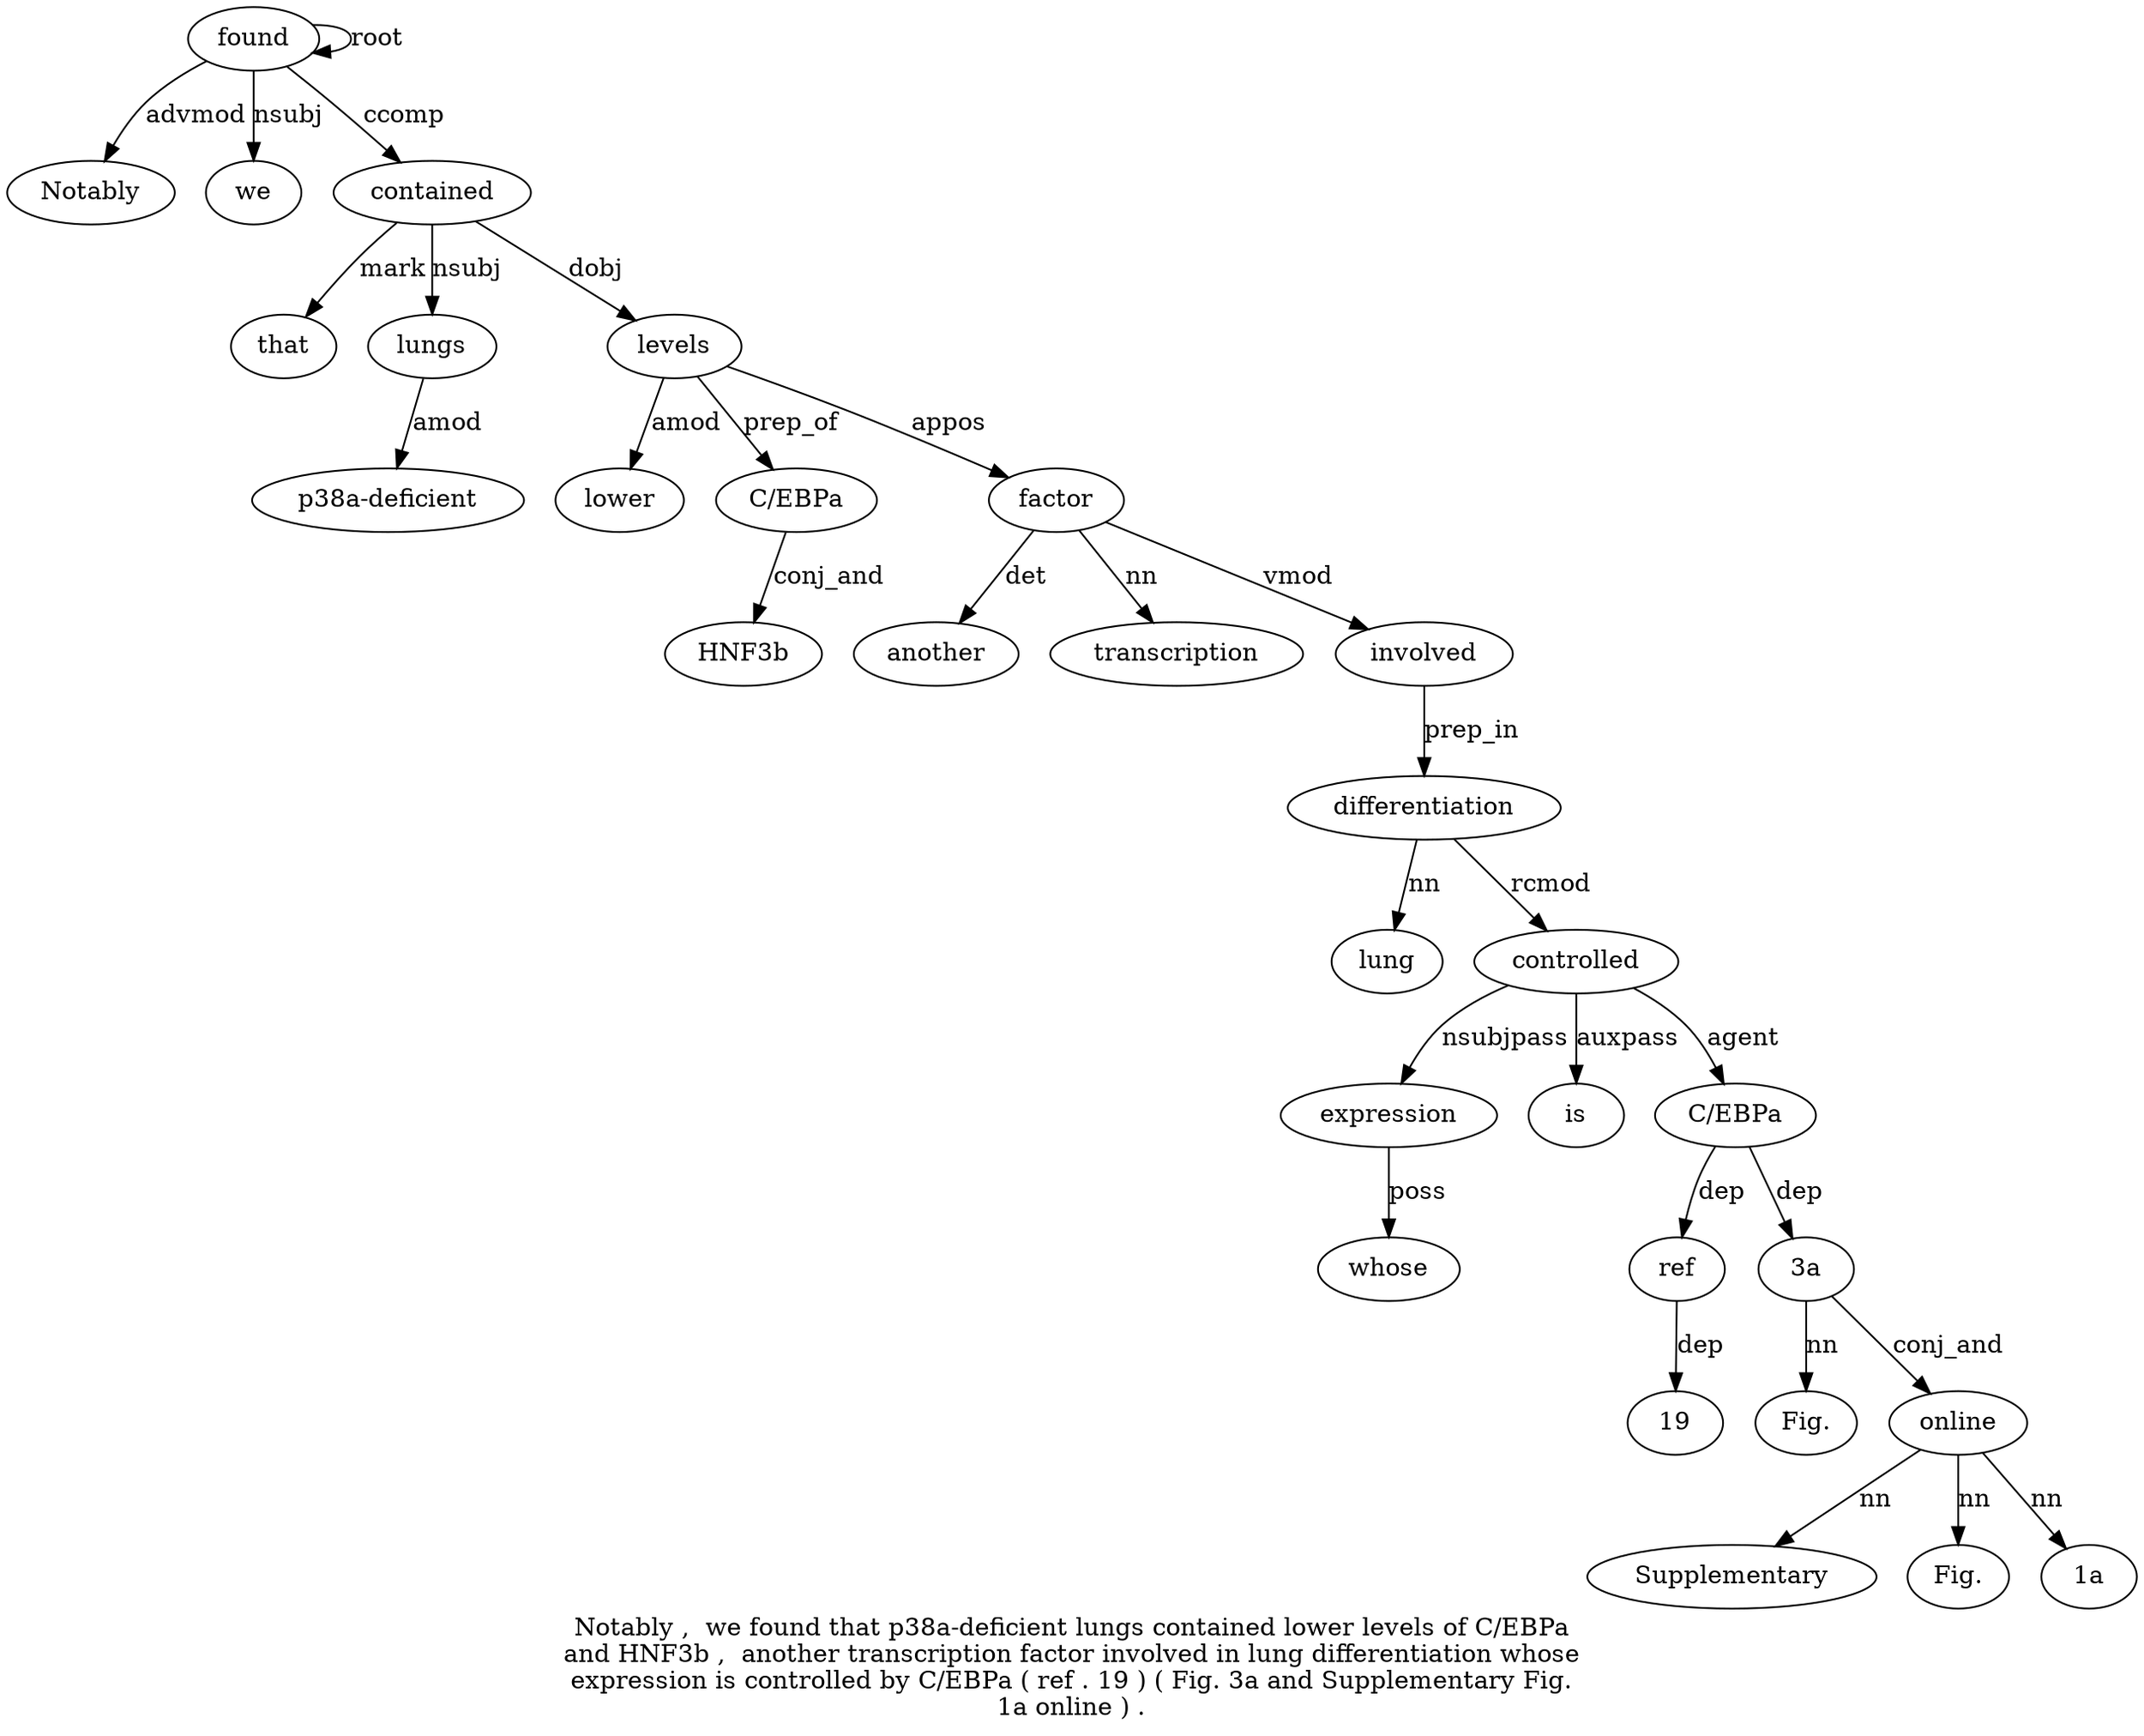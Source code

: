 digraph "Notably ,  we found that p38a-deficient lungs contained lower levels of C/EBPa and HNF3b ,  another transcription factor involved in lung differentiation whose expression is controlled by C/EBPa ( ref . 19 ) ( Fig. 3a and Supplementary Fig. 1a online ) ." {
label="Notably ,  we found that p38a-deficient lungs contained lower levels of C/EBPa
and HNF3b ,  another transcription factor involved in lung differentiation whose
expression is controlled by C/EBPa ( ref . 19 ) ( Fig. 3a and Supplementary Fig.
1a online ) .";
found4 [style=filled, fillcolor=white, label=found];
Notably1 [style=filled, fillcolor=white, label=Notably];
found4 -> Notably1  [label=advmod];
we3 [style=filled, fillcolor=white, label=we];
found4 -> we3  [label=nsubj];
found4 -> found4  [label=root];
contained8 [style=filled, fillcolor=white, label=contained];
that5 [style=filled, fillcolor=white, label=that];
contained8 -> that5  [label=mark];
lungs7 [style=filled, fillcolor=white, label=lungs];
"p38a-deficient6" [style=filled, fillcolor=white, label="p38a-deficient"];
lungs7 -> "p38a-deficient6"  [label=amod];
contained8 -> lungs7  [label=nsubj];
found4 -> contained8  [label=ccomp];
levels10 [style=filled, fillcolor=white, label=levels];
lower9 [style=filled, fillcolor=white, label=lower];
levels10 -> lower9  [label=amod];
contained8 -> levels10  [label=dobj];
"C/EBPa12" [style=filled, fillcolor=white, label="C/EBPa"];
levels10 -> "C/EBPa12"  [label=prep_of];
HNF3b14 [style=filled, fillcolor=white, label=HNF3b];
"C/EBPa12" -> HNF3b14  [label=conj_and];
factor18 [style=filled, fillcolor=white, label=factor];
another16 [style=filled, fillcolor=white, label=another];
factor18 -> another16  [label=det];
transcription17 [style=filled, fillcolor=white, label=transcription];
factor18 -> transcription17  [label=nn];
levels10 -> factor18  [label=appos];
involved19 [style=filled, fillcolor=white, label=involved];
factor18 -> involved19  [label=vmod];
differentiation22 [style=filled, fillcolor=white, label=differentiation];
lung21 [style=filled, fillcolor=white, label=lung];
differentiation22 -> lung21  [label=nn];
involved19 -> differentiation22  [label=prep_in];
expression24 [style=filled, fillcolor=white, label=expression];
whose23 [style=filled, fillcolor=white, label=whose];
expression24 -> whose23  [label=poss];
controlled26 [style=filled, fillcolor=white, label=controlled];
controlled26 -> expression24  [label=nsubjpass];
is25 [style=filled, fillcolor=white, label=is];
controlled26 -> is25  [label=auxpass];
differentiation22 -> controlled26  [label=rcmod];
"C/EBPa28" [style=filled, fillcolor=white, label="C/EBPa"];
controlled26 -> "C/EBPa28"  [label=agent];
ref30 [style=filled, fillcolor=white, label=ref];
"C/EBPa28" -> ref30  [label=dep];
1932 [style=filled, fillcolor=white, label=19];
ref30 -> 1932  [label=dep];
"3a36" [style=filled, fillcolor=white, label="3a"];
"Fig.35" [style=filled, fillcolor=white, label="Fig."];
"3a36" -> "Fig.35"  [label=nn];
"C/EBPa28" -> "3a36"  [label=dep];
online41 [style=filled, fillcolor=white, label=online];
Supplementary38 [style=filled, fillcolor=white, label=Supplementary];
online41 -> Supplementary38  [label=nn];
"Fig.39" [style=filled, fillcolor=white, label="Fig."];
online41 -> "Fig.39"  [label=nn];
"1a40" [style=filled, fillcolor=white, label="1a"];
online41 -> "1a40"  [label=nn];
"3a36" -> online41  [label=conj_and];
}
